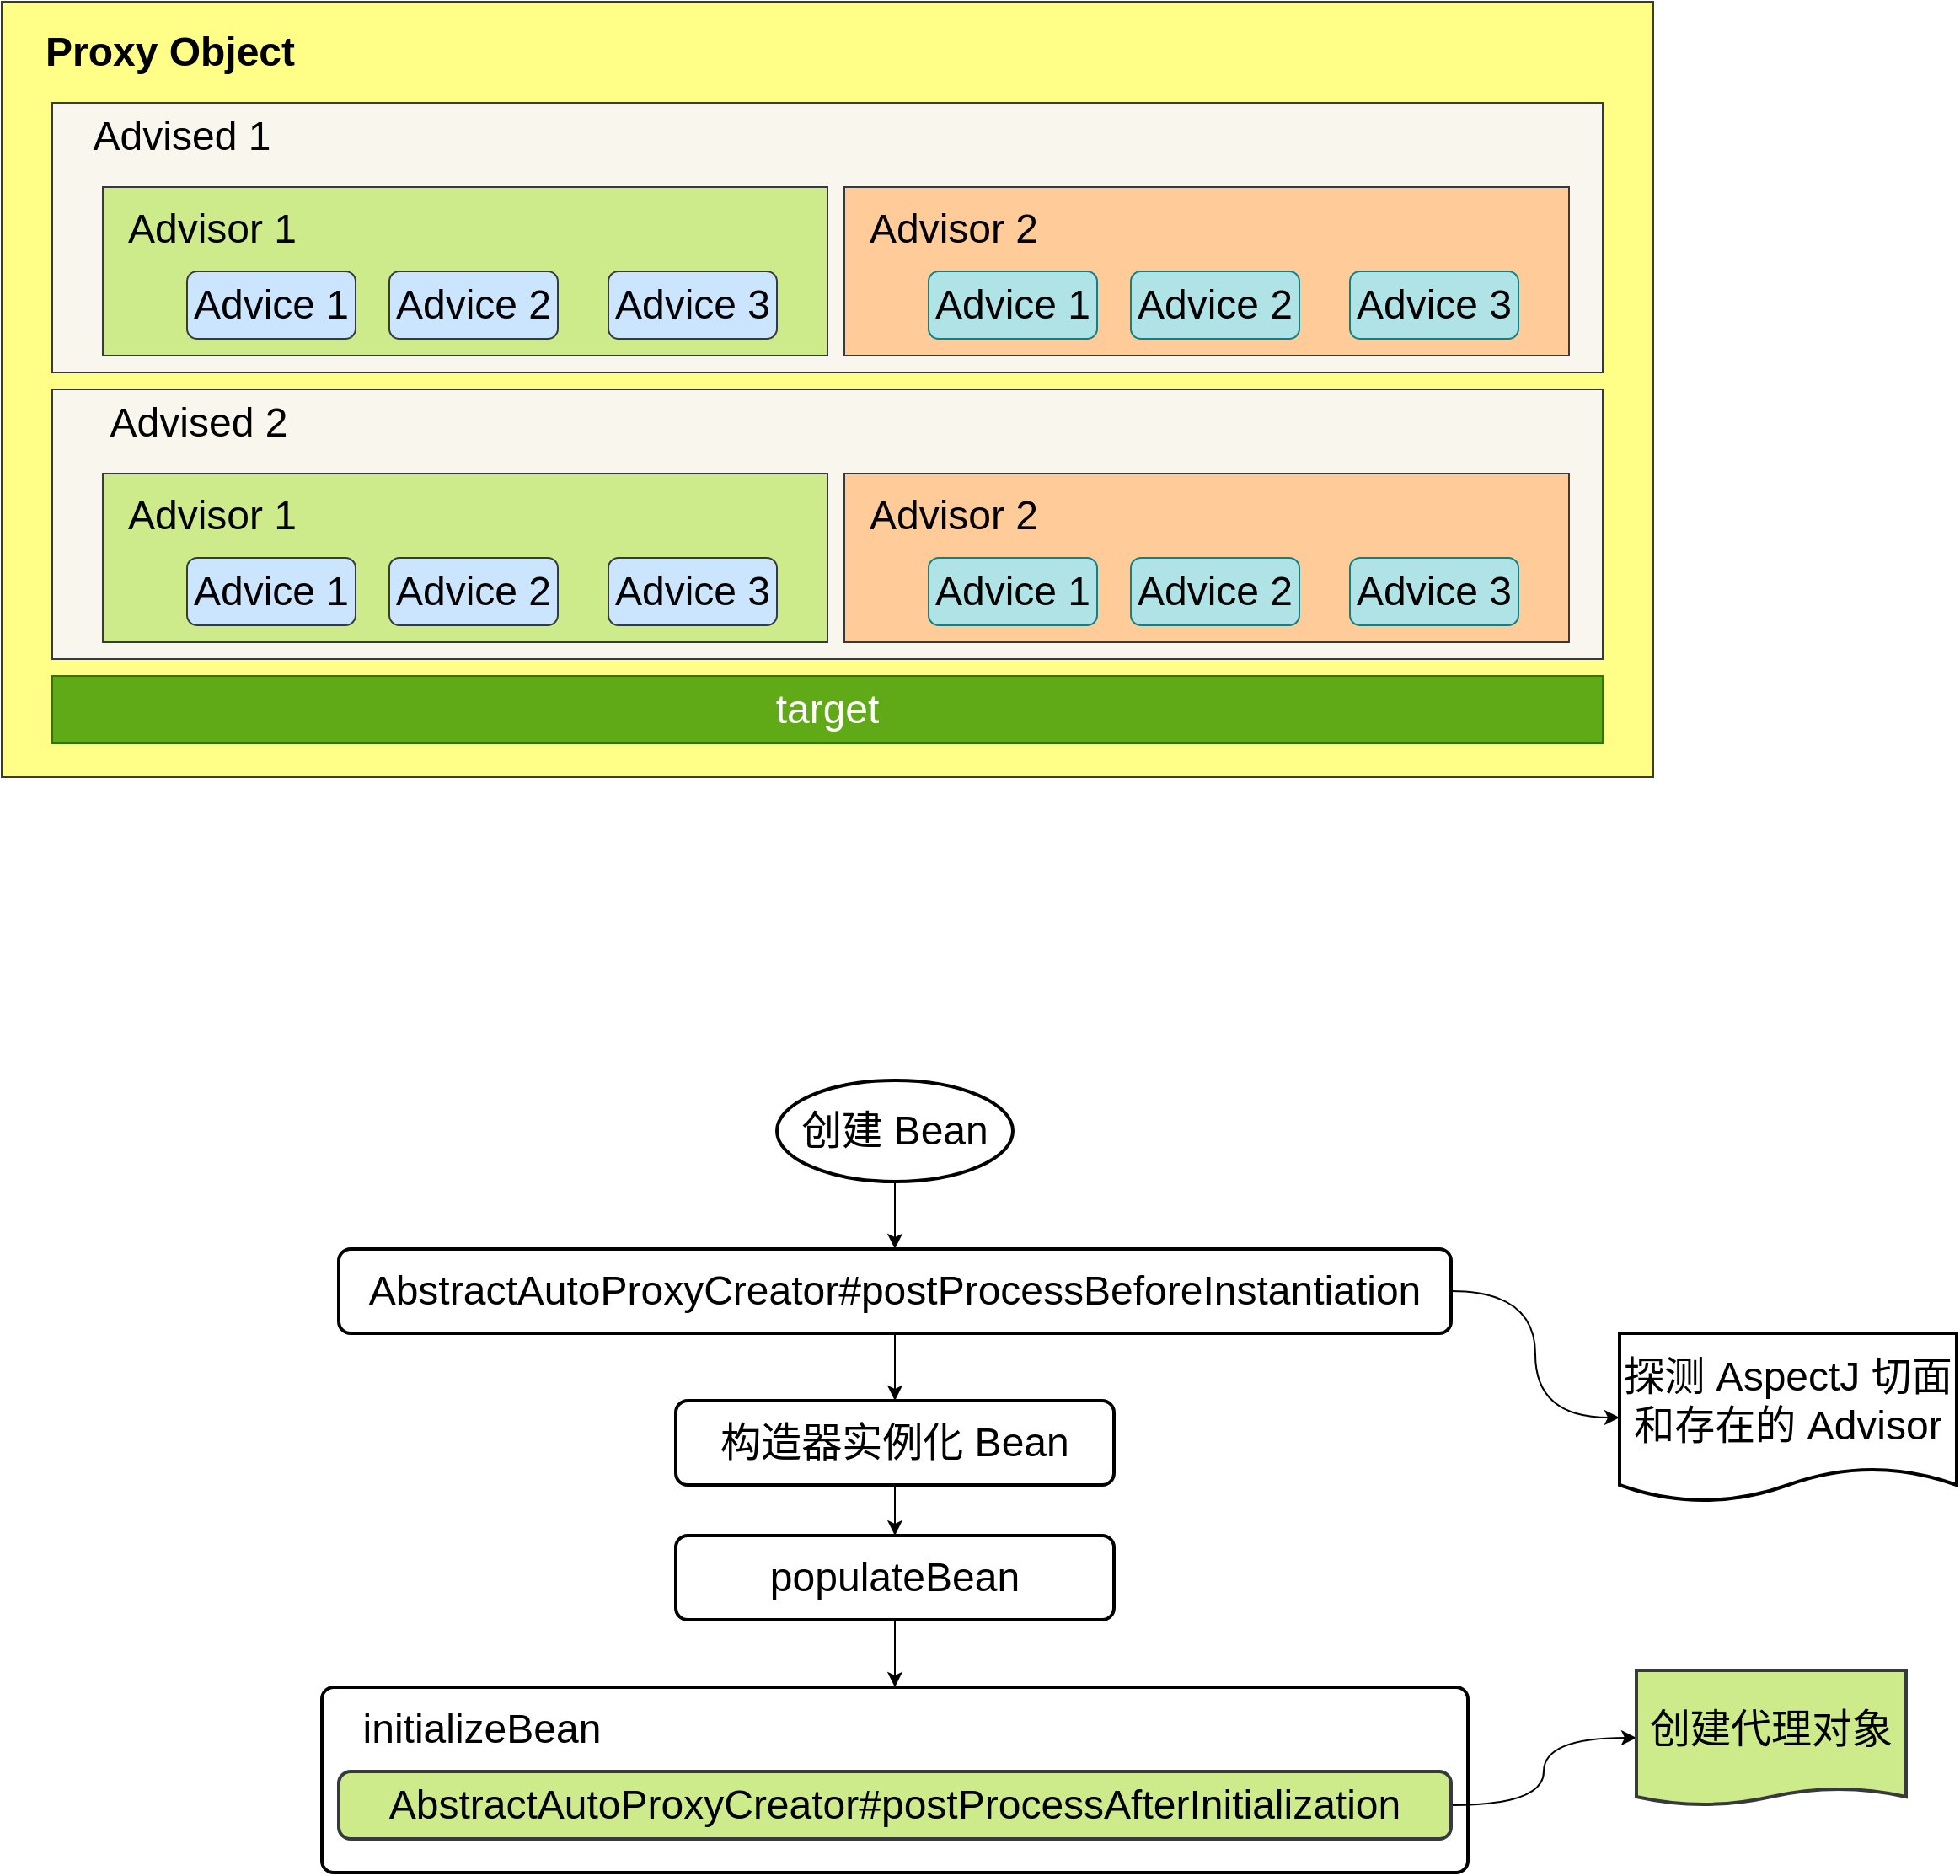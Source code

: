 <mxfile version="20.8.20" type="github">
  <diagram name="第 1 页" id="ARzHX-9ly3W4_VBs6L68">
    <mxGraphModel dx="1416" dy="738" grid="1" gridSize="10" guides="1" tooltips="1" connect="1" arrows="1" fold="1" page="1" pageScale="1" pageWidth="827" pageHeight="1169" math="0" shadow="0">
      <root>
        <mxCell id="0" />
        <mxCell id="1" parent="0" />
        <mxCell id="3sBMbdfUlUZQCqw2dq3I-40" value="" style="rounded=0;whiteSpace=wrap;html=1;fontSize=24;fillColor=#ffff88;strokeColor=#36393d;" vertex="1" parent="1">
          <mxGeometry x="40" y="30" width="980" height="460" as="geometry" />
        </mxCell>
        <mxCell id="3sBMbdfUlUZQCqw2dq3I-1" value="&lt;font style=&quot;font-size: 24px;&quot;&gt;target&lt;/font&gt;" style="rounded=0;whiteSpace=wrap;html=1;fillColor=#60a917;fontColor=#ffffff;strokeColor=#2D7600;" vertex="1" parent="1">
          <mxGeometry x="70" y="430" width="920" height="40" as="geometry" />
        </mxCell>
        <mxCell id="3sBMbdfUlUZQCqw2dq3I-14" value="" style="rounded=0;whiteSpace=wrap;html=1;fontSize=24;fillColor=#f9f7ed;strokeColor=#36393d;" vertex="1" parent="1">
          <mxGeometry x="70" y="90" width="920" height="160" as="geometry" />
        </mxCell>
        <mxCell id="3sBMbdfUlUZQCqw2dq3I-7" value="" style="rounded=0;whiteSpace=wrap;html=1;fontSize=24;fillColor=#cdeb8b;strokeColor=#36393d;" vertex="1" parent="1">
          <mxGeometry x="100" y="140" width="430" height="100" as="geometry" />
        </mxCell>
        <mxCell id="3sBMbdfUlUZQCqw2dq3I-8" value="Advisor 1" style="text;html=1;strokeColor=none;fillColor=none;align=center;verticalAlign=middle;whiteSpace=wrap;rounded=0;fontSize=24;" vertex="1" parent="1">
          <mxGeometry x="110" y="150" width="110" height="30" as="geometry" />
        </mxCell>
        <mxCell id="3sBMbdfUlUZQCqw2dq3I-9" value="Advice 1" style="rounded=1;whiteSpace=wrap;html=1;fontSize=24;fillColor=#cce5ff;strokeColor=#36393d;" vertex="1" parent="1">
          <mxGeometry x="150" y="190" width="100" height="40" as="geometry" />
        </mxCell>
        <mxCell id="3sBMbdfUlUZQCqw2dq3I-10" value="Advice 2" style="rounded=1;whiteSpace=wrap;html=1;fontSize=24;fillColor=#cce5ff;strokeColor=#36393d;" vertex="1" parent="1">
          <mxGeometry x="270" y="190" width="100" height="40" as="geometry" />
        </mxCell>
        <mxCell id="3sBMbdfUlUZQCqw2dq3I-11" value="Advice 3" style="rounded=1;whiteSpace=wrap;html=1;fontSize=24;fillColor=#cce5ff;strokeColor=#36393d;" vertex="1" parent="1">
          <mxGeometry x="400" y="190" width="100" height="40" as="geometry" />
        </mxCell>
        <mxCell id="3sBMbdfUlUZQCqw2dq3I-13" value="&lt;b&gt;Proxy Object&lt;/b&gt;" style="text;html=1;strokeColor=none;fillColor=none;align=center;verticalAlign=middle;whiteSpace=wrap;rounded=0;fontSize=24;" vertex="1" parent="1">
          <mxGeometry x="50" y="40" width="180" height="40" as="geometry" />
        </mxCell>
        <mxCell id="3sBMbdfUlUZQCqw2dq3I-15" value="Advised 1" style="text;html=1;strokeColor=none;fillColor=none;align=center;verticalAlign=middle;whiteSpace=wrap;rounded=0;fontSize=24;" vertex="1" parent="1">
          <mxGeometry x="84" y="90" width="126" height="40" as="geometry" />
        </mxCell>
        <mxCell id="3sBMbdfUlUZQCqw2dq3I-2" value="" style="rounded=0;whiteSpace=wrap;html=1;fontSize=24;fillColor=#ffcc99;strokeColor=#36393d;" vertex="1" parent="1">
          <mxGeometry x="540" y="140" width="430" height="100" as="geometry" />
        </mxCell>
        <mxCell id="3sBMbdfUlUZQCqw2dq3I-3" value="Advisor 2" style="text;html=1;strokeColor=none;fillColor=none;align=center;verticalAlign=middle;whiteSpace=wrap;rounded=0;fontSize=24;" vertex="1" parent="1">
          <mxGeometry x="550" y="150" width="110" height="30" as="geometry" />
        </mxCell>
        <mxCell id="3sBMbdfUlUZQCqw2dq3I-4" value="Advice 1" style="rounded=1;whiteSpace=wrap;html=1;fontSize=24;fillColor=#b0e3e6;strokeColor=#0e8088;" vertex="1" parent="1">
          <mxGeometry x="590" y="190" width="100" height="40" as="geometry" />
        </mxCell>
        <mxCell id="3sBMbdfUlUZQCqw2dq3I-5" value="Advice 2" style="rounded=1;whiteSpace=wrap;html=1;fontSize=24;fillColor=#b0e3e6;strokeColor=#0e8088;" vertex="1" parent="1">
          <mxGeometry x="710" y="190" width="100" height="40" as="geometry" />
        </mxCell>
        <mxCell id="3sBMbdfUlUZQCqw2dq3I-6" value="Advice 3" style="rounded=1;whiteSpace=wrap;html=1;fontSize=24;fillColor=#b0e3e6;strokeColor=#0e8088;" vertex="1" parent="1">
          <mxGeometry x="840" y="190" width="100" height="40" as="geometry" />
        </mxCell>
        <mxCell id="3sBMbdfUlUZQCqw2dq3I-28" value="" style="rounded=0;whiteSpace=wrap;html=1;fontSize=24;fillColor=#f9f7ed;strokeColor=#36393d;" vertex="1" parent="1">
          <mxGeometry x="70" y="260" width="920" height="160" as="geometry" />
        </mxCell>
        <mxCell id="3sBMbdfUlUZQCqw2dq3I-29" value="" style="rounded=0;whiteSpace=wrap;html=1;fontSize=24;fillColor=#cdeb8b;strokeColor=#36393d;" vertex="1" parent="1">
          <mxGeometry x="100" y="310" width="430" height="100" as="geometry" />
        </mxCell>
        <mxCell id="3sBMbdfUlUZQCqw2dq3I-30" value="Advisor 1" style="text;html=1;strokeColor=none;fillColor=none;align=center;verticalAlign=middle;whiteSpace=wrap;rounded=0;fontSize=24;" vertex="1" parent="1">
          <mxGeometry x="110" y="320" width="110" height="30" as="geometry" />
        </mxCell>
        <mxCell id="3sBMbdfUlUZQCqw2dq3I-31" value="Advice 1" style="rounded=1;whiteSpace=wrap;html=1;fontSize=24;fillColor=#cce5ff;strokeColor=#36393d;" vertex="1" parent="1">
          <mxGeometry x="150" y="360" width="100" height="40" as="geometry" />
        </mxCell>
        <mxCell id="3sBMbdfUlUZQCqw2dq3I-32" value="Advice 2" style="rounded=1;whiteSpace=wrap;html=1;fontSize=24;fillColor=#cce5ff;strokeColor=#36393d;" vertex="1" parent="1">
          <mxGeometry x="270" y="360" width="100" height="40" as="geometry" />
        </mxCell>
        <mxCell id="3sBMbdfUlUZQCqw2dq3I-33" value="Advice 3" style="rounded=1;whiteSpace=wrap;html=1;fontSize=24;fillColor=#cce5ff;strokeColor=#36393d;" vertex="1" parent="1">
          <mxGeometry x="400" y="360" width="100" height="40" as="geometry" />
        </mxCell>
        <mxCell id="3sBMbdfUlUZQCqw2dq3I-34" value="Advised 2" style="text;html=1;strokeColor=none;fillColor=none;align=center;verticalAlign=middle;whiteSpace=wrap;rounded=0;fontSize=24;" vertex="1" parent="1">
          <mxGeometry x="84" y="260" width="146" height="40" as="geometry" />
        </mxCell>
        <mxCell id="3sBMbdfUlUZQCqw2dq3I-35" value="" style="rounded=0;whiteSpace=wrap;html=1;fontSize=24;fillColor=#ffcc99;strokeColor=#36393d;" vertex="1" parent="1">
          <mxGeometry x="540" y="310" width="430" height="100" as="geometry" />
        </mxCell>
        <mxCell id="3sBMbdfUlUZQCqw2dq3I-36" value="Advisor 2" style="text;html=1;strokeColor=none;fillColor=none;align=center;verticalAlign=middle;whiteSpace=wrap;rounded=0;fontSize=24;" vertex="1" parent="1">
          <mxGeometry x="550" y="320" width="110" height="30" as="geometry" />
        </mxCell>
        <mxCell id="3sBMbdfUlUZQCqw2dq3I-37" value="Advice 1" style="rounded=1;whiteSpace=wrap;html=1;fontSize=24;fillColor=#b0e3e6;strokeColor=#0e8088;" vertex="1" parent="1">
          <mxGeometry x="590" y="360" width="100" height="40" as="geometry" />
        </mxCell>
        <mxCell id="3sBMbdfUlUZQCqw2dq3I-38" value="Advice 2" style="rounded=1;whiteSpace=wrap;html=1;fontSize=24;fillColor=#b0e3e6;strokeColor=#0e8088;" vertex="1" parent="1">
          <mxGeometry x="710" y="360" width="100" height="40" as="geometry" />
        </mxCell>
        <mxCell id="3sBMbdfUlUZQCqw2dq3I-39" value="Advice 3" style="rounded=1;whiteSpace=wrap;html=1;fontSize=24;fillColor=#b0e3e6;strokeColor=#0e8088;" vertex="1" parent="1">
          <mxGeometry x="840" y="360" width="100" height="40" as="geometry" />
        </mxCell>
        <mxCell id="3sBMbdfUlUZQCqw2dq3I-43" style="edgeStyle=orthogonalEdgeStyle;rounded=0;orthogonalLoop=1;jettySize=auto;html=1;fontSize=24;" edge="1" parent="1" source="3sBMbdfUlUZQCqw2dq3I-41" target="3sBMbdfUlUZQCqw2dq3I-42">
          <mxGeometry relative="1" as="geometry" />
        </mxCell>
        <mxCell id="3sBMbdfUlUZQCqw2dq3I-41" value="创建 Bean" style="strokeWidth=2;html=1;shape=mxgraph.flowchart.start_1;whiteSpace=wrap;fontSize=24;" vertex="1" parent="1">
          <mxGeometry x="500" y="670" width="140" height="60" as="geometry" />
        </mxCell>
        <mxCell id="3sBMbdfUlUZQCqw2dq3I-45" style="edgeStyle=orthogonalEdgeStyle;rounded=0;orthogonalLoop=1;jettySize=auto;html=1;entryX=0.5;entryY=0;entryDx=0;entryDy=0;fontSize=24;" edge="1" parent="1" source="3sBMbdfUlUZQCqw2dq3I-42" target="3sBMbdfUlUZQCqw2dq3I-44">
          <mxGeometry relative="1" as="geometry" />
        </mxCell>
        <mxCell id="3sBMbdfUlUZQCqw2dq3I-54" value="" style="edgeStyle=orthogonalEdgeStyle;orthogonalLoop=1;jettySize=auto;html=1;fontSize=24;curved=1;" edge="1" parent="1" source="3sBMbdfUlUZQCqw2dq3I-42" target="3sBMbdfUlUZQCqw2dq3I-53">
          <mxGeometry relative="1" as="geometry" />
        </mxCell>
        <mxCell id="3sBMbdfUlUZQCqw2dq3I-42" value="AbstractAutoProxyCreator#postProcessBeforeInstantiation" style="rounded=1;whiteSpace=wrap;html=1;absoluteArcSize=1;arcSize=14;strokeWidth=2;fontSize=24;" vertex="1" parent="1">
          <mxGeometry x="240" y="770" width="660" height="50" as="geometry" />
        </mxCell>
        <mxCell id="3sBMbdfUlUZQCqw2dq3I-51" style="edgeStyle=orthogonalEdgeStyle;rounded=0;orthogonalLoop=1;jettySize=auto;html=1;entryX=0.5;entryY=0;entryDx=0;entryDy=0;fontSize=24;" edge="1" parent="1" source="3sBMbdfUlUZQCqw2dq3I-44" target="3sBMbdfUlUZQCqw2dq3I-46">
          <mxGeometry relative="1" as="geometry" />
        </mxCell>
        <mxCell id="3sBMbdfUlUZQCqw2dq3I-44" value="构造器实例化 Bean" style="rounded=1;whiteSpace=wrap;html=1;absoluteArcSize=1;arcSize=14;strokeWidth=2;fontSize=24;" vertex="1" parent="1">
          <mxGeometry x="440" y="860" width="260" height="50" as="geometry" />
        </mxCell>
        <mxCell id="3sBMbdfUlUZQCqw2dq3I-52" style="edgeStyle=orthogonalEdgeStyle;rounded=0;orthogonalLoop=1;jettySize=auto;html=1;entryX=0.5;entryY=0;entryDx=0;entryDy=0;fontSize=24;" edge="1" parent="1" source="3sBMbdfUlUZQCqw2dq3I-46" target="3sBMbdfUlUZQCqw2dq3I-47">
          <mxGeometry relative="1" as="geometry" />
        </mxCell>
        <mxCell id="3sBMbdfUlUZQCqw2dq3I-46" value="populateBean" style="rounded=1;whiteSpace=wrap;html=1;absoluteArcSize=1;arcSize=14;strokeWidth=2;fontSize=24;" vertex="1" parent="1">
          <mxGeometry x="440" y="940" width="260" height="50" as="geometry" />
        </mxCell>
        <mxCell id="3sBMbdfUlUZQCqw2dq3I-47" value="" style="rounded=1;whiteSpace=wrap;html=1;absoluteArcSize=1;arcSize=14;strokeWidth=2;fontSize=24;" vertex="1" parent="1">
          <mxGeometry x="230" y="1030" width="680" height="110" as="geometry" />
        </mxCell>
        <mxCell id="3sBMbdfUlUZQCqw2dq3I-48" value="initializeBean" style="text;html=1;strokeColor=none;fillColor=none;align=center;verticalAlign=middle;whiteSpace=wrap;rounded=0;fontSize=24;" vertex="1" parent="1">
          <mxGeometry x="250" y="1040" width="150" height="30" as="geometry" />
        </mxCell>
        <mxCell id="3sBMbdfUlUZQCqw2dq3I-56" value="" style="edgeStyle=orthogonalEdgeStyle;curved=1;orthogonalLoop=1;jettySize=auto;html=1;fontSize=24;" edge="1" parent="1" source="3sBMbdfUlUZQCqw2dq3I-50" target="3sBMbdfUlUZQCqw2dq3I-55">
          <mxGeometry relative="1" as="geometry" />
        </mxCell>
        <mxCell id="3sBMbdfUlUZQCqw2dq3I-50" value="AbstractAutoProxyCreator#postProcessAfterInitialization" style="rounded=1;whiteSpace=wrap;html=1;absoluteArcSize=1;arcSize=14;strokeWidth=2;fontSize=24;fillColor=#cdeb8b;strokeColor=#36393d;" vertex="1" parent="1">
          <mxGeometry x="240" y="1080" width="660" height="40" as="geometry" />
        </mxCell>
        <mxCell id="3sBMbdfUlUZQCqw2dq3I-53" value="探测 AspectJ 切面和存在的&amp;nbsp;Advisor" style="shape=document;whiteSpace=wrap;html=1;boundedLbl=1;fontSize=24;rounded=1;arcSize=14;strokeWidth=2;size=0.2;" vertex="1" parent="1">
          <mxGeometry x="1000" y="820" width="200" height="100" as="geometry" />
        </mxCell>
        <mxCell id="3sBMbdfUlUZQCqw2dq3I-55" value="创建代理对象" style="shape=document;whiteSpace=wrap;html=1;boundedLbl=1;fontSize=24;fillColor=#cdeb8b;strokeColor=#36393d;rounded=1;arcSize=14;strokeWidth=2;size=0.125;" vertex="1" parent="1">
          <mxGeometry x="1010" y="1020" width="160" height="80" as="geometry" />
        </mxCell>
      </root>
    </mxGraphModel>
  </diagram>
</mxfile>
